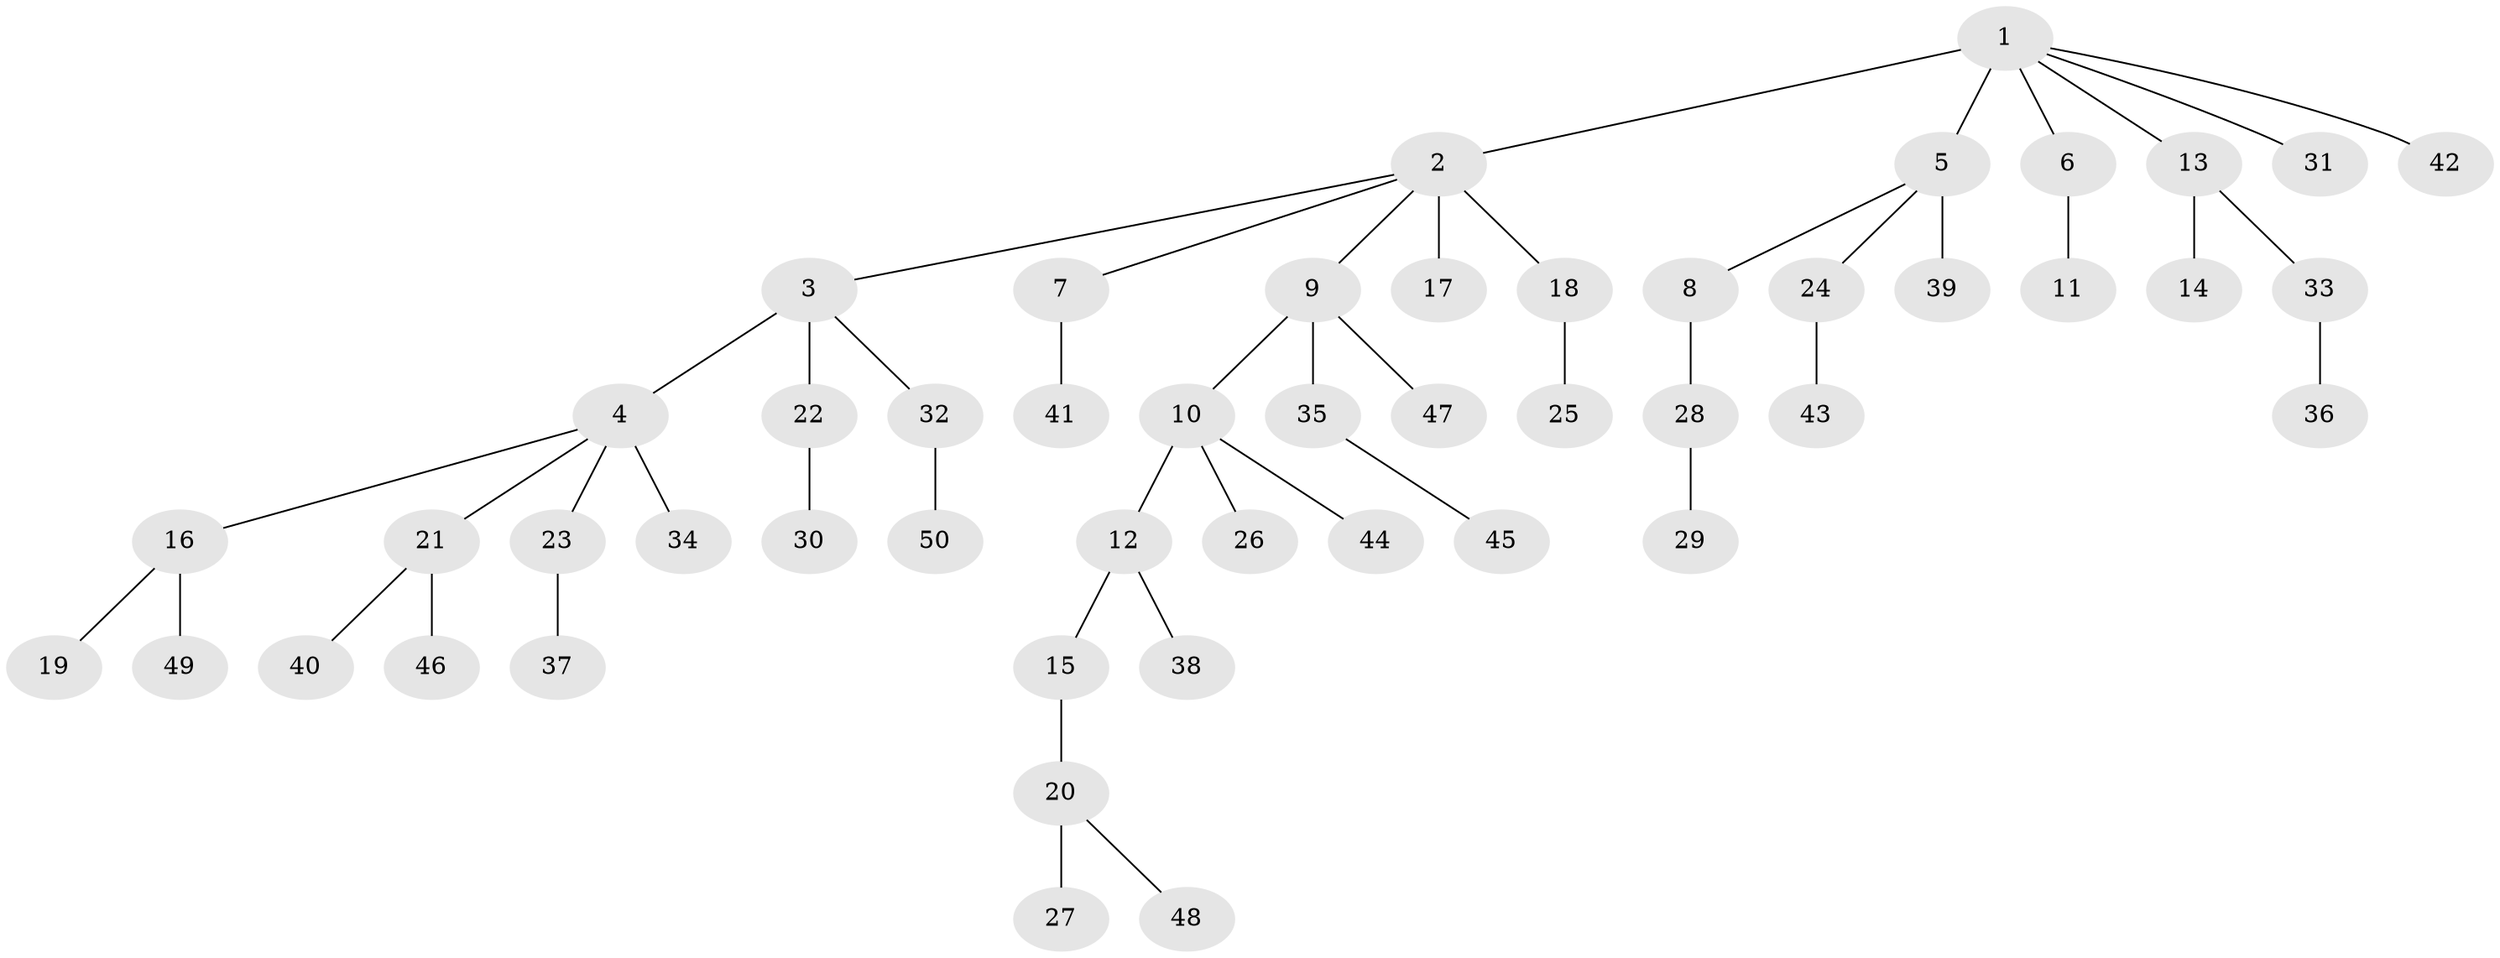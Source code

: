 // original degree distribution, {3: 0.16666666666666666, 6: 0.03125, 2: 0.21875, 7: 0.010416666666666666, 5: 0.020833333333333332, 4: 0.041666666666666664, 1: 0.5104166666666666}
// Generated by graph-tools (version 1.1) at 2025/37/03/09/25 02:37:07]
// undirected, 50 vertices, 49 edges
graph export_dot {
graph [start="1"]
  node [color=gray90,style=filled];
  1;
  2;
  3;
  4;
  5;
  6;
  7;
  8;
  9;
  10;
  11;
  12;
  13;
  14;
  15;
  16;
  17;
  18;
  19;
  20;
  21;
  22;
  23;
  24;
  25;
  26;
  27;
  28;
  29;
  30;
  31;
  32;
  33;
  34;
  35;
  36;
  37;
  38;
  39;
  40;
  41;
  42;
  43;
  44;
  45;
  46;
  47;
  48;
  49;
  50;
  1 -- 2 [weight=1.0];
  1 -- 5 [weight=3.0];
  1 -- 6 [weight=1.0];
  1 -- 13 [weight=1.0];
  1 -- 31 [weight=1.0];
  1 -- 42 [weight=1.0];
  2 -- 3 [weight=1.0];
  2 -- 7 [weight=1.0];
  2 -- 9 [weight=1.0];
  2 -- 17 [weight=2.0];
  2 -- 18 [weight=1.0];
  3 -- 4 [weight=2.0];
  3 -- 22 [weight=1.0];
  3 -- 32 [weight=1.0];
  4 -- 16 [weight=1.0];
  4 -- 21 [weight=1.0];
  4 -- 23 [weight=1.0];
  4 -- 34 [weight=1.0];
  5 -- 8 [weight=1.0];
  5 -- 24 [weight=1.0];
  5 -- 39 [weight=2.0];
  6 -- 11 [weight=1.0];
  7 -- 41 [weight=2.0];
  8 -- 28 [weight=1.0];
  9 -- 10 [weight=1.0];
  9 -- 35 [weight=1.0];
  9 -- 47 [weight=1.0];
  10 -- 12 [weight=3.0];
  10 -- 26 [weight=1.0];
  10 -- 44 [weight=1.0];
  12 -- 15 [weight=1.0];
  12 -- 38 [weight=1.0];
  13 -- 14 [weight=1.0];
  13 -- 33 [weight=1.0];
  15 -- 20 [weight=1.0];
  16 -- 19 [weight=1.0];
  16 -- 49 [weight=1.0];
  18 -- 25 [weight=1.0];
  20 -- 27 [weight=2.0];
  20 -- 48 [weight=1.0];
  21 -- 40 [weight=1.0];
  21 -- 46 [weight=1.0];
  22 -- 30 [weight=2.0];
  23 -- 37 [weight=2.0];
  24 -- 43 [weight=1.0];
  28 -- 29 [weight=1.0];
  32 -- 50 [weight=1.0];
  33 -- 36 [weight=1.0];
  35 -- 45 [weight=1.0];
}
